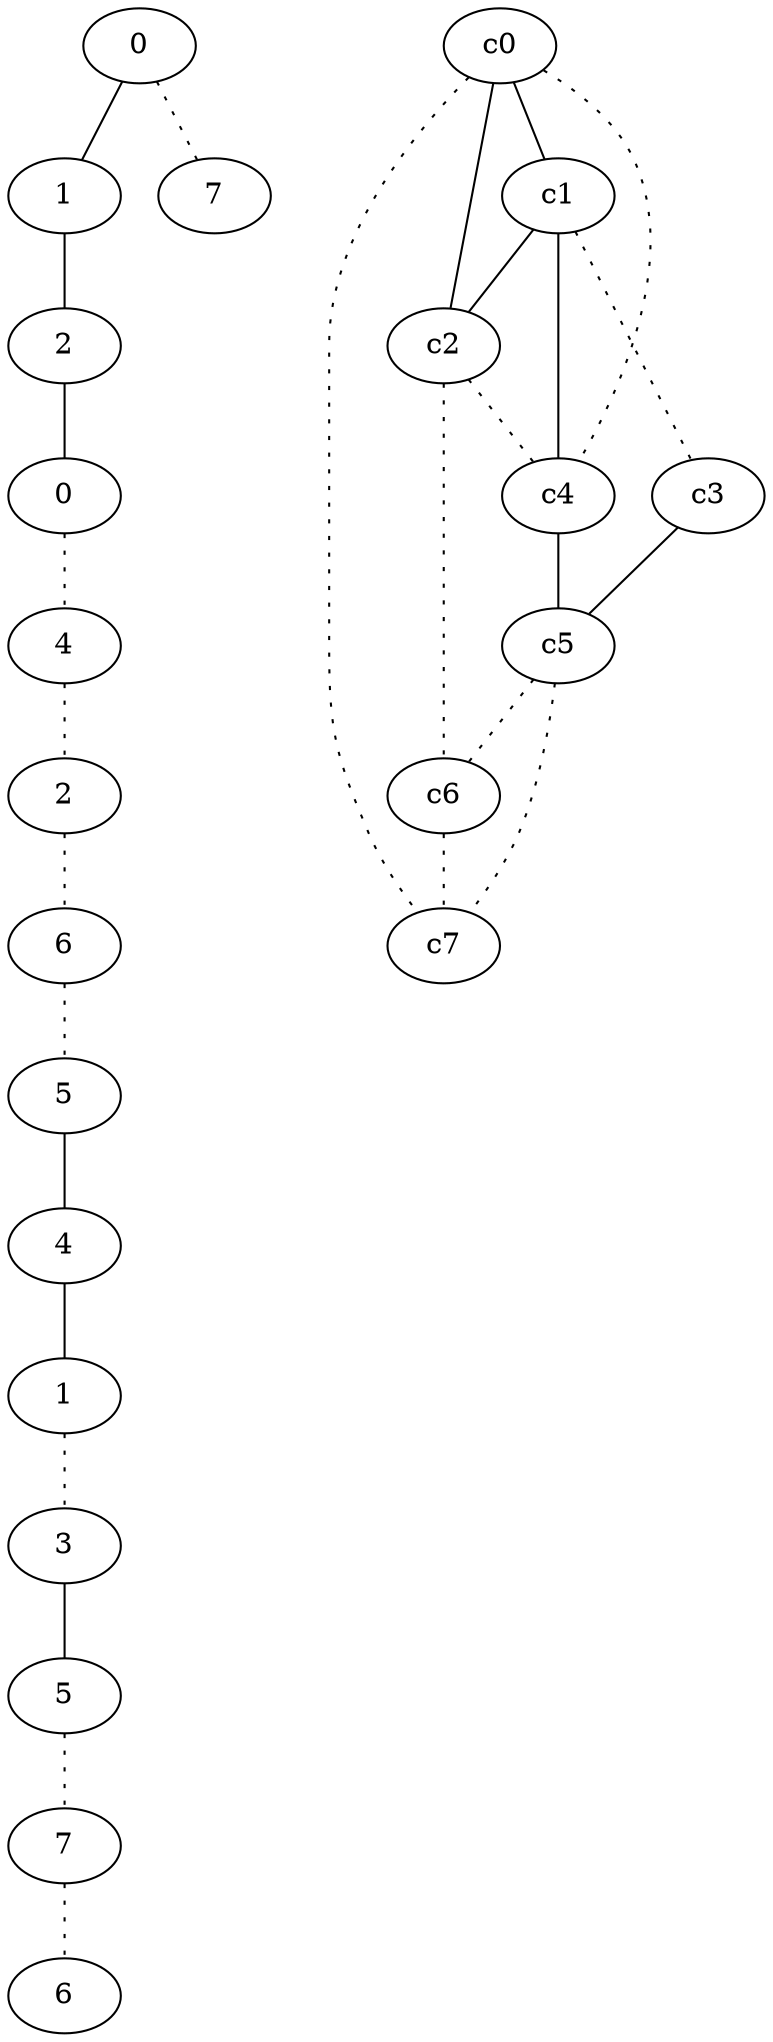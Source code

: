 graph {
a0[label=0];
a1[label=1];
a2[label=2];
a3[label=0];
a4[label=4];
a5[label=2];
a6[label=6];
a7[label=5];
a8[label=4];
a9[label=1];
a10[label=3];
a11[label=5];
a12[label=7];
a13[label=6];
a14[label=7];
a0 -- a1;
a0 -- a14 [style=dotted];
a1 -- a2;
a2 -- a3;
a3 -- a4 [style=dotted];
a4 -- a5 [style=dotted];
a5 -- a6 [style=dotted];
a6 -- a7 [style=dotted];
a7 -- a8;
a8 -- a9;
a9 -- a10 [style=dotted];
a10 -- a11;
a11 -- a12 [style=dotted];
a12 -- a13 [style=dotted];
c0 -- c1;
c0 -- c2;
c0 -- c4 [style=dotted];
c0 -- c7 [style=dotted];
c1 -- c2;
c1 -- c3 [style=dotted];
c1 -- c4;
c2 -- c4 [style=dotted];
c2 -- c6 [style=dotted];
c3 -- c5;
c4 -- c5;
c5 -- c6 [style=dotted];
c5 -- c7 [style=dotted];
c6 -- c7 [style=dotted];
}
